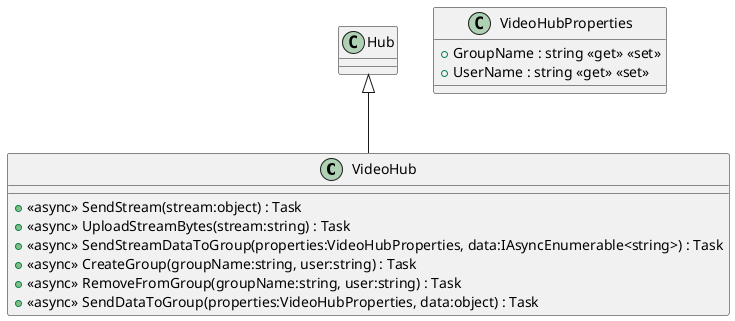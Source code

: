 @startuml
class VideoHub {
    + <<async>> SendStream(stream:object) : Task
    + <<async>> UploadStreamBytes(stream:string) : Task
    + <<async>> SendStreamDataToGroup(properties:VideoHubProperties, data:IAsyncEnumerable<string>) : Task
    + <<async>> CreateGroup(groupName:string, user:string) : Task
    + <<async>> RemoveFromGroup(groupName:string, user:string) : Task
    + <<async>> SendDataToGroup(properties:VideoHubProperties, data:object) : Task
}
class VideoHubProperties {
    + GroupName : string <<get>> <<set>>
    + UserName : string <<get>> <<set>>
}
Hub <|-- VideoHub
@enduml
